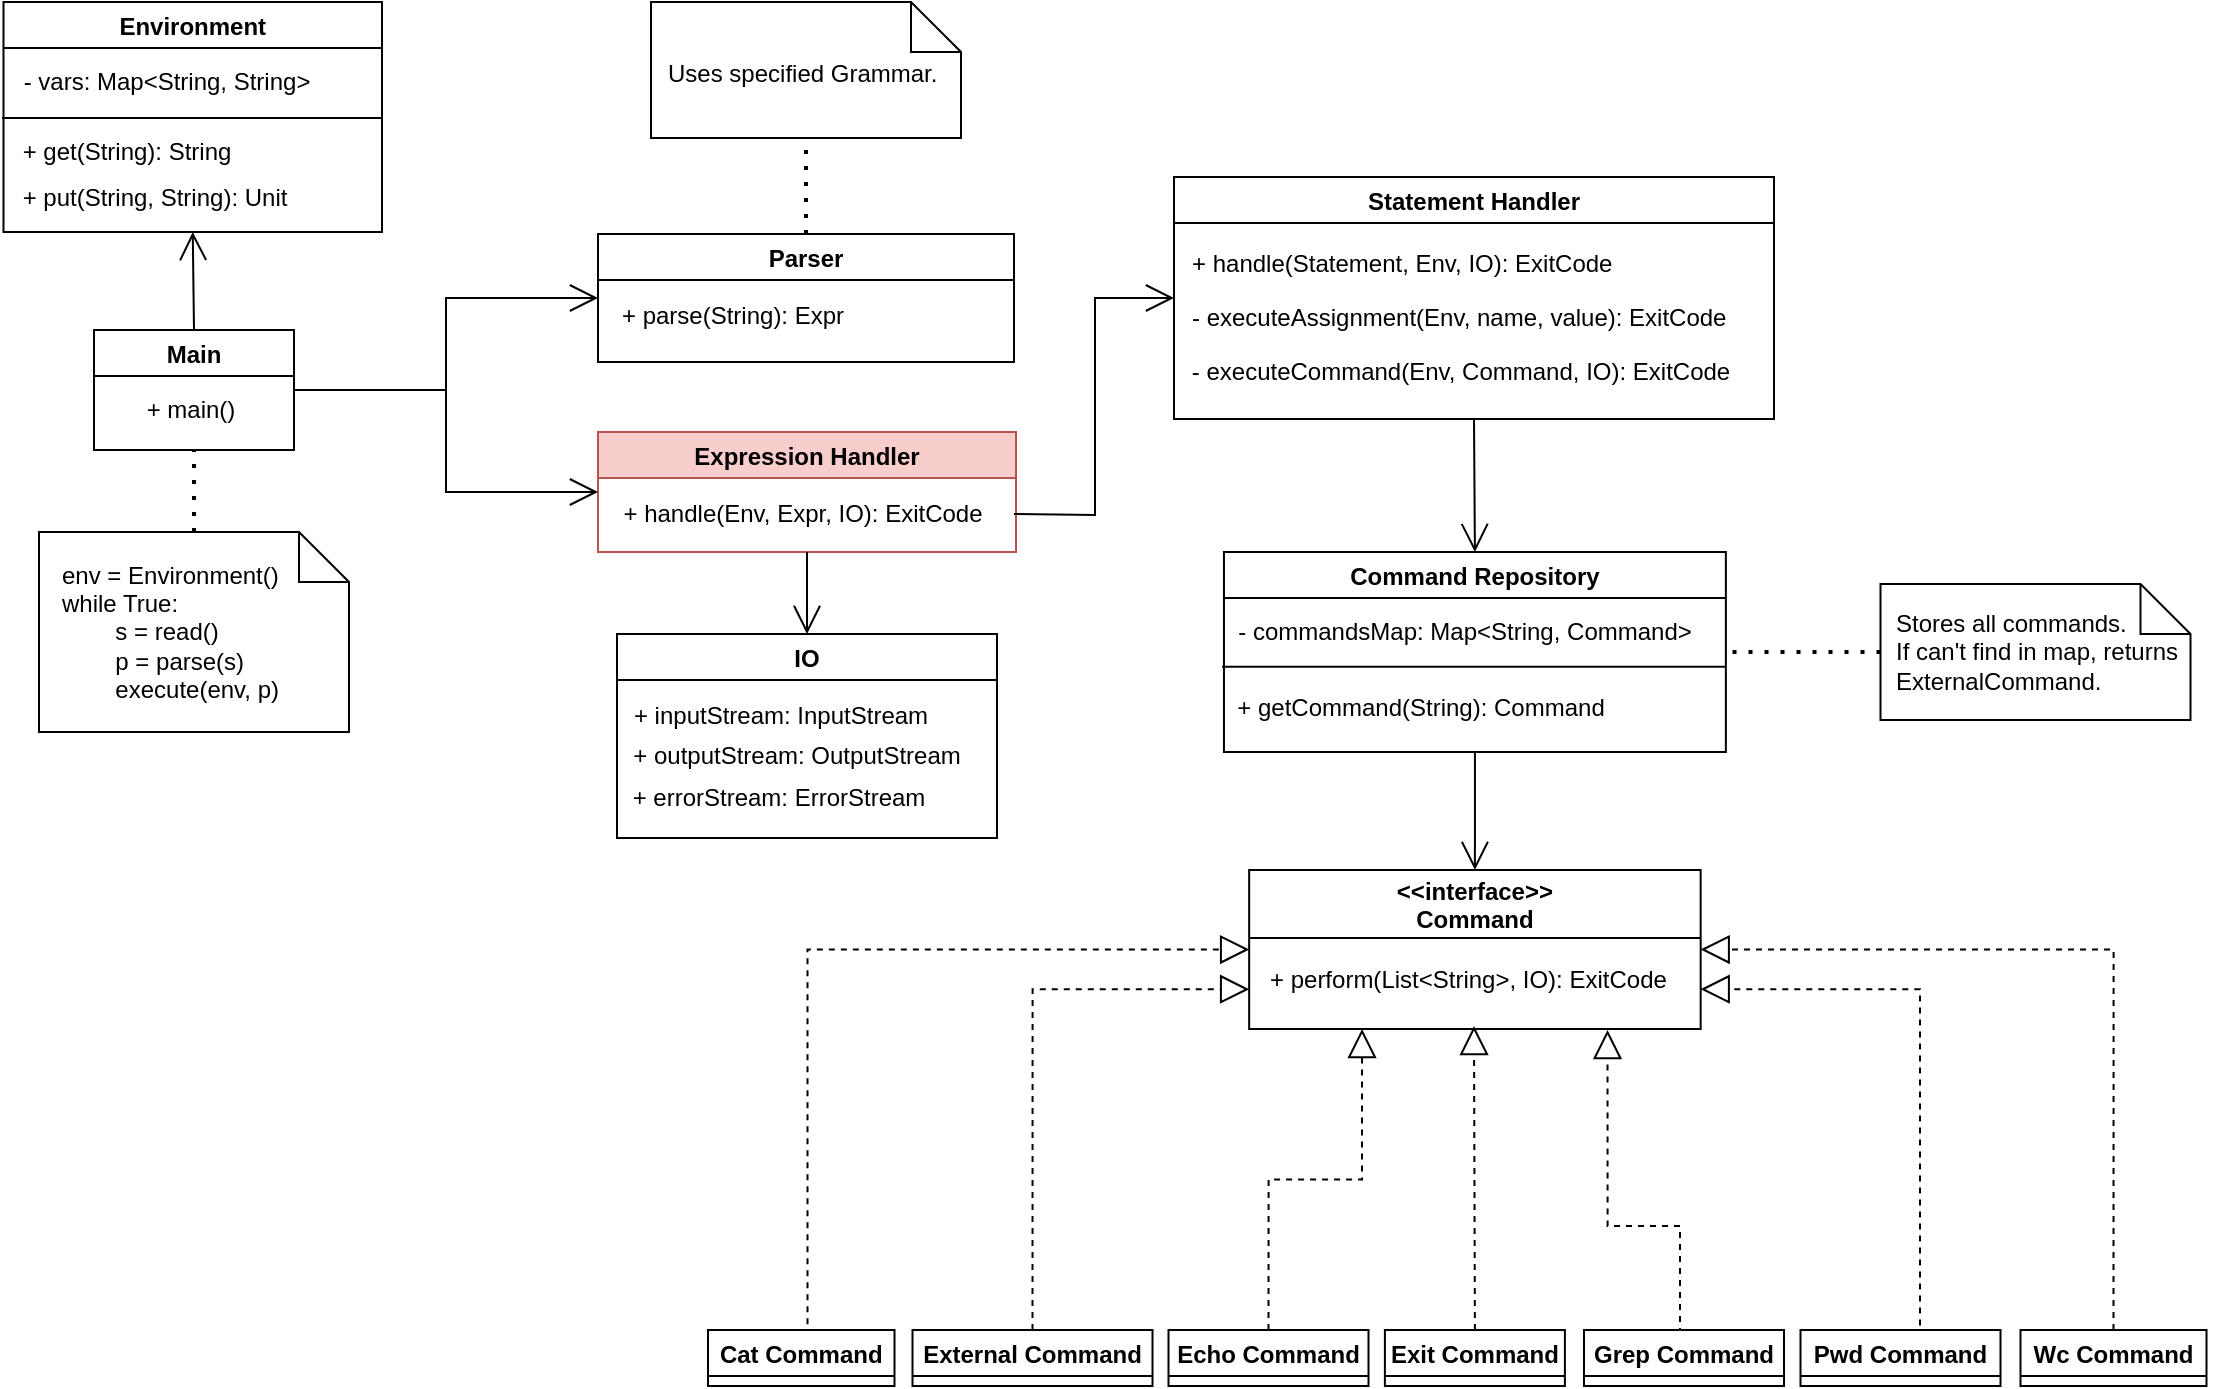 <mxfile version="16.6.1" type="device"><diagram id="C5RBs43oDa-KdzZeNtuy" name="Page-1"><mxGraphModel dx="1483" dy="831" grid="1" gridSize="10" guides="1" tooltips="1" connect="1" arrows="1" fold="1" page="1" pageScale="1" pageWidth="827" pageHeight="1169" math="0" shadow="0"><root><mxCell id="WIyWlLk6GJQsqaUBKTNV-0"/><mxCell id="WIyWlLk6GJQsqaUBKTNV-1" parent="WIyWlLk6GJQsqaUBKTNV-0"/><mxCell id="Cs-a5WnQPKpJlkeCqXBm-9" value="Main" style="swimlane;" parent="WIyWlLk6GJQsqaUBKTNV-1" vertex="1"><mxGeometry x="200" y="218" width="100" height="60" as="geometry"/></mxCell><mxCell id="Cs-a5WnQPKpJlkeCqXBm-11" value="+ main()" style="text;html=1;align=center;verticalAlign=middle;resizable=0;points=[];autosize=1;strokeColor=none;fillColor=none;" parent="Cs-a5WnQPKpJlkeCqXBm-9" vertex="1"><mxGeometry x="18" y="30" width="60" height="20" as="geometry"/></mxCell><mxCell id="Cs-a5WnQPKpJlkeCqXBm-18" value="Expression Handler" style="swimlane;fillColor=#f8cecc;strokeColor=#b85450;" parent="WIyWlLk6GJQsqaUBKTNV-1" vertex="1"><mxGeometry x="452" y="269" width="209" height="60" as="geometry"><mxRectangle x="450" y="283" width="150" height="23" as="alternateBounds"/></mxGeometry></mxCell><mxCell id="Cs-a5WnQPKpJlkeCqXBm-23" value="+ handle(Env,&amp;nbsp;Expr, IO): ExitCode" style="text;html=1;align=center;verticalAlign=middle;resizable=0;points=[];autosize=1;strokeColor=none;fillColor=none;" parent="Cs-a5WnQPKpJlkeCqXBm-18" vertex="1"><mxGeometry x="2.03" y="31" width="200" height="20" as="geometry"/></mxCell><mxCell id="Cs-a5WnQPKpJlkeCqXBm-25" value="Statement Handler" style="swimlane;" parent="WIyWlLk6GJQsqaUBKTNV-1" vertex="1"><mxGeometry x="740" y="141.5" width="300" height="121" as="geometry"/></mxCell><mxCell id="Cs-a5WnQPKpJlkeCqXBm-26" value="- executeAssignment(Env, name, value): ExitCode" style="text;html=1;align=left;verticalAlign=middle;resizable=0;points=[];autosize=1;strokeColor=none;fillColor=none;" parent="Cs-a5WnQPKpJlkeCqXBm-25" vertex="1"><mxGeometry x="7" y="60" width="280" height="20" as="geometry"/></mxCell><mxCell id="Cs-a5WnQPKpJlkeCqXBm-50" value="+ handle(&lt;span style=&quot;text-align: center&quot;&gt;Statement, Env&lt;/span&gt;&lt;span style=&quot;text-align: center&quot;&gt;, IO): ExitCode&lt;br&gt;&lt;/span&gt;" style="text;html=1;align=left;verticalAlign=middle;resizable=0;points=[];autosize=1;strokeColor=none;fillColor=none;" parent="Cs-a5WnQPKpJlkeCqXBm-25" vertex="1"><mxGeometry x="7" y="33" width="230" height="20" as="geometry"/></mxCell><mxCell id="Cs-a5WnQPKpJlkeCqXBm-67" value="&lt;div style=&quot;text-align: left&quot;&gt;&lt;span&gt;- executeCommand(Env, Command, IO): ExitCode&lt;/span&gt;&lt;/div&gt;" style="text;html=1;align=center;verticalAlign=middle;resizable=0;points=[];autosize=1;strokeColor=none;fillColor=none;" parent="Cs-a5WnQPKpJlkeCqXBm-25" vertex="1"><mxGeometry x="3" y="87" width="280" height="20" as="geometry"/></mxCell><mxCell id="Cs-a5WnQPKpJlkeCqXBm-36" value="" style="group" parent="WIyWlLk6GJQsqaUBKTNV-1" vertex="1" connectable="0"><mxGeometry x="154" y="54" width="190" height="115.0" as="geometry"/></mxCell><mxCell id="Cs-a5WnQPKpJlkeCqXBm-37" value="Environment" style="swimlane;" parent="Cs-a5WnQPKpJlkeCqXBm-36" vertex="1"><mxGeometry x="0.745" width="189.255" height="115.0" as="geometry"/></mxCell><mxCell id="Cs-a5WnQPKpJlkeCqXBm-42" value="- vars: Map&amp;lt;String, String&amp;gt;" style="text;html=1;align=center;verticalAlign=middle;resizable=0;points=[];autosize=1;strokeColor=none;fillColor=none;" parent="Cs-a5WnQPKpJlkeCqXBm-37" vertex="1"><mxGeometry x="1.0" y="30.003" width="160" height="20" as="geometry"/></mxCell><mxCell id="mYWh2hLh0e-K3i8SJHpq-7" value="" style="line;strokeWidth=1;fillColor=none;align=left;verticalAlign=middle;spacingTop=-1;spacingLeft=3;spacingRight=3;rotatable=0;labelPosition=right;points=[];portConstraint=eastwest;" vertex="1" parent="Cs-a5WnQPKpJlkeCqXBm-37"><mxGeometry x="-0.745" y="54" width="190" height="8" as="geometry"/></mxCell><mxCell id="uQDbTDQmtZZjswnNIoaJ-15" value="+ get(String): String" style="text;html=1;align=center;verticalAlign=middle;resizable=0;points=[];autosize=1;strokeColor=none;fillColor=none;" parent="Cs-a5WnQPKpJlkeCqXBm-37" vertex="1"><mxGeometry x="0.999" y="64.998" width="120" height="20" as="geometry"/></mxCell><mxCell id="Cs-a5WnQPKpJlkeCqXBm-100" value="+ put(String, String): Unit" style="text;html=1;align=center;verticalAlign=middle;resizable=0;points=[];autosize=1;strokeColor=none;fillColor=none;" parent="Cs-a5WnQPKpJlkeCqXBm-37" vertex="1"><mxGeometry x="-0.001" y="87.998" width="150" height="20" as="geometry"/></mxCell><mxCell id="BMXwAwMCUcNS7Uc-asqV-0" value="IO" style="swimlane;" parent="WIyWlLk6GJQsqaUBKTNV-1" vertex="1"><mxGeometry x="461.5" y="370" width="190" height="102" as="geometry"/></mxCell><mxCell id="BMXwAwMCUcNS7Uc-asqV-4" value="+ inputStream: InputStream" style="text;html=1;align=center;verticalAlign=middle;resizable=0;points=[];autosize=1;strokeColor=none;fillColor=none;" parent="BMXwAwMCUcNS7Uc-asqV-0" vertex="1"><mxGeometry x="1.0" y="30.5" width="160" height="20" as="geometry"/></mxCell><mxCell id="BMXwAwMCUcNS7Uc-asqV-5" value="+ outputStream: OutputStream" style="text;html=1;align=center;verticalAlign=middle;resizable=0;points=[];autosize=1;strokeColor=none;fillColor=none;" parent="BMXwAwMCUcNS7Uc-asqV-0" vertex="1"><mxGeometry x="-1" y="50.5" width="180" height="20" as="geometry"/></mxCell><mxCell id="uQDbTDQmtZZjswnNIoaJ-23" value="+ errorStream: ErrorStream" style="text;html=1;align=center;verticalAlign=middle;resizable=0;points=[];autosize=1;strokeColor=none;fillColor=none;" parent="BMXwAwMCUcNS7Uc-asqV-0" vertex="1"><mxGeometry y="71.5" width="160" height="20" as="geometry"/></mxCell><mxCell id="Cs-a5WnQPKpJlkeCqXBm-68" value="&lt;&lt;interface&gt;&gt;&#10;Command" style="swimlane;startSize=34;" parent="WIyWlLk6GJQsqaUBKTNV-1" vertex="1"><mxGeometry x="777.58" y="488" width="225.75" height="79.5" as="geometry"/></mxCell><mxCell id="Cs-a5WnQPKpJlkeCqXBm-76" value="+ perform(&lt;span&gt;List&amp;lt;String&amp;gt;, IO): ExitCode&lt;/span&gt;" style="text;html=1;align=left;verticalAlign=middle;resizable=0;points=[];autosize=1;strokeColor=none;fillColor=none;" parent="Cs-a5WnQPKpJlkeCqXBm-68" vertex="1"><mxGeometry x="8" y="44.5" width="210" height="20" as="geometry"/></mxCell><mxCell id="uQDbTDQmtZZjswnNIoaJ-9" value="" style="endArrow=block;dashed=1;endFill=0;endSize=12;html=1;rounded=0;exitX=0.5;exitY=0;exitDx=0;exitDy=0;" parent="WIyWlLk6GJQsqaUBKTNV-1" source="uQDbTDQmtZZjswnNIoaJ-30" edge="1"><mxGeometry width="160" relative="1" as="geometry"><mxPoint x="1024.25" y="738" as="sourcePoint"/><mxPoint x="890" y="566" as="targetPoint"/></mxGeometry></mxCell><mxCell id="uQDbTDQmtZZjswnNIoaJ-21" value="" style="shape=note2;boundedLbl=1;whiteSpace=wrap;html=1;size=25;verticalAlign=top;align=center;strokeColor=default;" parent="WIyWlLk6GJQsqaUBKTNV-1" vertex="1"><mxGeometry x="1093.25" y="345" width="155" height="68" as="geometry"/></mxCell><mxCell id="uQDbTDQmtZZjswnNIoaJ-22" value="" style="endArrow=none;dashed=1;html=1;dashPattern=1 3;strokeWidth=2;rounded=0;exitX=0;exitY=0.5;exitDx=0;exitDy=0;exitPerimeter=0;entryX=1;entryY=0.5;entryDx=0;entryDy=0;" parent="WIyWlLk6GJQsqaUBKTNV-1" source="uQDbTDQmtZZjswnNIoaJ-21" target="mYWh2hLh0e-K3i8SJHpq-15" edge="1"><mxGeometry width="50" height="50" relative="1" as="geometry"><mxPoint x="1653.25" y="470" as="sourcePoint"/><mxPoint x="1303.25" y="330" as="targetPoint"/></mxGeometry></mxCell><mxCell id="uQDbTDQmtZZjswnNIoaJ-24" value="" style="shape=note2;boundedLbl=1;whiteSpace=wrap;html=1;size=25;verticalAlign=top;align=center;strokeColor=default;" parent="WIyWlLk6GJQsqaUBKTNV-1" vertex="1"><mxGeometry x="172.5" y="319" width="155" height="100" as="geometry"/></mxCell><mxCell id="Cs-a5WnQPKpJlkeCqXBm-20" value="env = Environment()&lt;br&gt;while True:&lt;br&gt;&lt;div&gt;&lt;span style=&quot;white-space: pre&quot;&gt;&#9;&lt;/span&gt;&lt;span&gt;s = read()&lt;/span&gt;&lt;/div&gt;&lt;span style=&quot;white-space: pre&quot;&gt;&#9;&lt;/span&gt;p = parse(s)&lt;br&gt;&lt;span style=&quot;white-space: pre&quot;&gt;&#9;&lt;/span&gt;execute(env, p)" style="text;html=1;align=left;verticalAlign=middle;resizable=0;points=[];autosize=1;strokeColor=none;fillColor=none;" parent="WIyWlLk6GJQsqaUBKTNV-1" vertex="1"><mxGeometry x="181.5" y="329" width="120" height="80" as="geometry"/></mxCell><mxCell id="uQDbTDQmtZZjswnNIoaJ-26" value="&lt;span&gt;Stores all commands.&lt;br&gt;If can't find in map, returns&lt;br&gt;ExternalCommand.&lt;/span&gt;" style="text;html=1;align=left;verticalAlign=middle;resizable=0;points=[];autosize=1;strokeColor=none;fillColor=none;" parent="WIyWlLk6GJQsqaUBKTNV-1" vertex="1"><mxGeometry x="1099.25" y="354" width="160" height="50" as="geometry"/></mxCell><mxCell id="uQDbTDQmtZZjswnNIoaJ-28" value="" style="endArrow=none;dashed=1;html=1;dashPattern=1 3;strokeWidth=2;rounded=0;exitX=0.5;exitY=0;exitDx=0;exitDy=0;exitPerimeter=0;entryX=0.5;entryY=1;entryDx=0;entryDy=0;" parent="WIyWlLk6GJQsqaUBKTNV-1" source="uQDbTDQmtZZjswnNIoaJ-24" target="Cs-a5WnQPKpJlkeCqXBm-9" edge="1"><mxGeometry width="50" height="50" relative="1" as="geometry"><mxPoint x="248.66" y="320.0" as="sourcePoint"/><mxPoint x="220" y="290" as="targetPoint"/></mxGeometry></mxCell><mxCell id="uQDbTDQmtZZjswnNIoaJ-30" value="Exit Command" style="swimlane;" parent="WIyWlLk6GJQsqaUBKTNV-1" vertex="1"><mxGeometry x="845.45" y="718" width="90" height="28" as="geometry"/></mxCell><mxCell id="uQDbTDQmtZZjswnNIoaJ-31" value="Pwd Command" style="swimlane;" parent="WIyWlLk6GJQsqaUBKTNV-1" vertex="1"><mxGeometry x="1053.25" y="718" width="100" height="28" as="geometry"/></mxCell><mxCell id="uQDbTDQmtZZjswnNIoaJ-32" value="Wc Command" style="swimlane;" parent="WIyWlLk6GJQsqaUBKTNV-1" vertex="1"><mxGeometry x="1163.25" y="718" width="93" height="28" as="geometry"/></mxCell><mxCell id="uQDbTDQmtZZjswnNIoaJ-33" value="Echo Command" style="swimlane;" parent="WIyWlLk6GJQsqaUBKTNV-1" vertex="1"><mxGeometry x="737.25" y="718" width="100" height="28" as="geometry"/></mxCell><mxCell id="uQDbTDQmtZZjswnNIoaJ-34" value="Cat Command" style="swimlane;" parent="WIyWlLk6GJQsqaUBKTNV-1" vertex="1"><mxGeometry x="507" y="718" width="93.25" height="28" as="geometry"/></mxCell><mxCell id="uQDbTDQmtZZjswnNIoaJ-35" value="External Command" style="swimlane;" parent="WIyWlLk6GJQsqaUBKTNV-1" vertex="1"><mxGeometry x="609.25" y="718" width="120" height="28" as="geometry"/></mxCell><mxCell id="mYWh2hLh0e-K3i8SJHpq-0" value="Parser" style="swimlane;" vertex="1" parent="WIyWlLk6GJQsqaUBKTNV-1"><mxGeometry x="452" y="170" width="208" height="64" as="geometry"/></mxCell><mxCell id="Cs-a5WnQPKpJlkeCqXBm-12" value="" style="group" parent="mYWh2hLh0e-K3i8SJHpq-0" vertex="1" connectable="0"><mxGeometry x="-2" y="30.5" width="136" height="24.5" as="geometry"/></mxCell><mxCell id="Cs-a5WnQPKpJlkeCqXBm-2" value="+ parse(String): Expr" style="text;html=1;align=center;verticalAlign=middle;resizable=0;points=[];autosize=1;strokeColor=none;fillColor=none;" parent="Cs-a5WnQPKpJlkeCqXBm-12" vertex="1"><mxGeometry x="4.03" width="130" height="20" as="geometry"/></mxCell><mxCell id="mYWh2hLh0e-K3i8SJHpq-14" value="" style="group" vertex="1" connectable="0" parent="WIyWlLk6GJQsqaUBKTNV-1"><mxGeometry x="764.06" y="329" width="251.87" height="100" as="geometry"/></mxCell><mxCell id="mYWh2hLh0e-K3i8SJHpq-15" value="Command Repository" style="swimlane;" vertex="1" parent="mYWh2hLh0e-K3i8SJHpq-14"><mxGeometry x="0.926" width="250.944" height="100" as="geometry"/></mxCell><mxCell id="mYWh2hLh0e-K3i8SJHpq-16" value="&lt;span style=&quot;text-align: left&quot;&gt;- commandsMap: Map&amp;lt;String, Command&amp;gt;&lt;/span&gt;" style="text;html=1;align=center;verticalAlign=middle;resizable=0;points=[];autosize=1;strokeColor=none;fillColor=none;" vertex="1" parent="mYWh2hLh0e-K3i8SJHpq-15"><mxGeometry x="-0.004" y="30.089" width="240" height="20" as="geometry"/></mxCell><mxCell id="mYWh2hLh0e-K3i8SJHpq-17" value="" style="line;strokeWidth=1;fillColor=none;align=left;verticalAlign=middle;spacingTop=-1;spacingLeft=3;spacingRight=3;rotatable=0;labelPosition=right;points=[];portConstraint=eastwest;" vertex="1" parent="mYWh2hLh0e-K3i8SJHpq-15"><mxGeometry x="-0.929" y="53.91" width="251.873" height="6.96" as="geometry"/></mxCell><mxCell id="mYWh2hLh0e-K3i8SJHpq-18" value="&lt;span style=&quot;text-align: left&quot;&gt;+ getCommand(String): Command&lt;/span&gt;" style="text;html=1;align=center;verticalAlign=middle;resizable=0;points=[];autosize=1;strokeColor=none;fillColor=none;" vertex="1" parent="mYWh2hLh0e-K3i8SJHpq-15"><mxGeometry x="-1.852" y="67.868" width="200" height="20" as="geometry"/></mxCell><mxCell id="mYWh2hLh0e-K3i8SJHpq-21" value="" style="endArrow=block;dashed=1;endFill=0;endSize=12;html=1;rounded=0;edgeStyle=orthogonalEdgeStyle;exitX=0.5;exitY=0;exitDx=0;exitDy=0;" edge="1" parent="WIyWlLk6GJQsqaUBKTNV-1" source="mYWh2hLh0e-K3i8SJHpq-38"><mxGeometry width="160" relative="1" as="geometry"><mxPoint x="1010" y="696" as="sourcePoint"/><mxPoint x="956.75" y="568" as="targetPoint"/><Array as="points"><mxPoint x="993" y="718"/><mxPoint x="993" y="666"/><mxPoint x="957" y="666"/></Array></mxGeometry></mxCell><mxCell id="mYWh2hLh0e-K3i8SJHpq-22" value="" style="endArrow=block;dashed=1;endFill=0;endSize=12;html=1;rounded=0;exitX=0.5;exitY=0;exitDx=0;exitDy=0;entryX=1;entryY=0.5;entryDx=0;entryDy=0;edgeStyle=orthogonalEdgeStyle;" edge="1" parent="WIyWlLk6GJQsqaUBKTNV-1" source="uQDbTDQmtZZjswnNIoaJ-32" target="Cs-a5WnQPKpJlkeCqXBm-68"><mxGeometry width="160" relative="1" as="geometry"><mxPoint x="1104.75" y="688.5" as="sourcePoint"/><mxPoint x="1056.75" y="538.0" as="targetPoint"/></mxGeometry></mxCell><mxCell id="mYWh2hLh0e-K3i8SJHpq-24" value="" style="endArrow=block;dashed=1;endFill=0;endSize=12;html=1;rounded=0;exitX=0.5;exitY=0;exitDx=0;exitDy=0;edgeStyle=orthogonalEdgeStyle;entryX=0.25;entryY=1;entryDx=0;entryDy=0;" edge="1" parent="WIyWlLk6GJQsqaUBKTNV-1" source="uQDbTDQmtZZjswnNIoaJ-33" target="Cs-a5WnQPKpJlkeCqXBm-68"><mxGeometry width="160" relative="1" as="geometry"><mxPoint x="889.75" y="638" as="sourcePoint"/><mxPoint x="843.75" y="588" as="targetPoint"/></mxGeometry></mxCell><mxCell id="mYWh2hLh0e-K3i8SJHpq-25" value="" style="endArrow=block;dashed=1;endFill=0;endSize=12;html=1;rounded=0;exitX=0.5;exitY=0;exitDx=0;exitDy=0;edgeStyle=orthogonalEdgeStyle;entryX=0;entryY=0.75;entryDx=0;entryDy=0;" edge="1" parent="WIyWlLk6GJQsqaUBKTNV-1" source="uQDbTDQmtZZjswnNIoaJ-35" target="Cs-a5WnQPKpJlkeCqXBm-68"><mxGeometry width="160" relative="1" as="geometry"><mxPoint x="659.75" y="668" as="sourcePoint"/><mxPoint x="613.25" y="518" as="targetPoint"/></mxGeometry></mxCell><mxCell id="mYWh2hLh0e-K3i8SJHpq-26" value="" style="endArrow=block;dashed=1;endFill=0;endSize=12;html=1;rounded=0;exitX=0.5;exitY=0;exitDx=0;exitDy=0;edgeStyle=orthogonalEdgeStyle;entryX=0;entryY=0.5;entryDx=0;entryDy=0;" edge="1" parent="WIyWlLk6GJQsqaUBKTNV-1" source="uQDbTDQmtZZjswnNIoaJ-34" target="Cs-a5WnQPKpJlkeCqXBm-68"><mxGeometry width="160" relative="1" as="geometry"><mxPoint x="603.25" y="622.87" as="sourcePoint"/><mxPoint x="756.75" y="508" as="targetPoint"/><Array as="points"><mxPoint x="556.75" y="528"/></Array></mxGeometry></mxCell><mxCell id="mYWh2hLh0e-K3i8SJHpq-27" value="" style="endArrow=open;endFill=1;endSize=12;html=1;rounded=0;elbow=vertical;entryX=0.5;entryY=1;entryDx=0;entryDy=0;exitX=0.5;exitY=0;exitDx=0;exitDy=0;" edge="1" parent="WIyWlLk6GJQsqaUBKTNV-1" source="Cs-a5WnQPKpJlkeCqXBm-9" target="Cs-a5WnQPKpJlkeCqXBm-37"><mxGeometry width="160" relative="1" as="geometry"><mxPoint x="150" y="190" as="sourcePoint"/><mxPoint x="310" y="190" as="targetPoint"/></mxGeometry></mxCell><mxCell id="mYWh2hLh0e-K3i8SJHpq-28" value="" style="endArrow=open;endFill=1;endSize=12;html=1;rounded=0;elbow=vertical;exitX=1;exitY=0.5;exitDx=0;exitDy=0;entryX=0;entryY=0.5;entryDx=0;entryDy=0;edgeStyle=orthogonalEdgeStyle;" edge="1" parent="WIyWlLk6GJQsqaUBKTNV-1" source="Cs-a5WnQPKpJlkeCqXBm-9" target="mYWh2hLh0e-K3i8SJHpq-0"><mxGeometry width="160" relative="1" as="geometry"><mxPoint x="344.63" y="226.5" as="sourcePoint"/><mxPoint x="440" y="200" as="targetPoint"/></mxGeometry></mxCell><mxCell id="mYWh2hLh0e-K3i8SJHpq-29" value="" style="endArrow=open;endFill=1;endSize=12;html=1;rounded=0;elbow=vertical;exitX=1;exitY=0.5;exitDx=0;exitDy=0;entryX=0;entryY=0.5;entryDx=0;entryDy=0;edgeStyle=orthogonalEdgeStyle;" edge="1" parent="WIyWlLk6GJQsqaUBKTNV-1" source="Cs-a5WnQPKpJlkeCqXBm-9" target="Cs-a5WnQPKpJlkeCqXBm-18"><mxGeometry width="160" relative="1" as="geometry"><mxPoint x="310" y="258" as="sourcePoint"/><mxPoint x="462" y="212" as="targetPoint"/></mxGeometry></mxCell><mxCell id="mYWh2hLh0e-K3i8SJHpq-30" value="" style="endArrow=open;endFill=1;endSize=12;html=1;rounded=0;elbow=vertical;entryX=0.5;entryY=0;entryDx=0;entryDy=0;exitX=0.5;exitY=1;exitDx=0;exitDy=0;" edge="1" parent="WIyWlLk6GJQsqaUBKTNV-1" source="Cs-a5WnQPKpJlkeCqXBm-18" target="BMXwAwMCUcNS7Uc-asqV-0"><mxGeometry width="160" relative="1" as="geometry"><mxPoint x="390.63" y="489" as="sourcePoint"/><mxPoint x="390.002" y="440" as="targetPoint"/></mxGeometry></mxCell><mxCell id="mYWh2hLh0e-K3i8SJHpq-31" value="" style="endArrow=open;endFill=1;endSize=12;html=1;rounded=0;elbow=vertical;entryX=0;entryY=0.5;entryDx=0;entryDy=0;edgeStyle=orthogonalEdgeStyle;" edge="1" parent="WIyWlLk6GJQsqaUBKTNV-1" target="Cs-a5WnQPKpJlkeCqXBm-25"><mxGeometry width="160" relative="1" as="geometry"><mxPoint x="660" y="310" as="sourcePoint"/><mxPoint x="690.002" y="218" as="targetPoint"/></mxGeometry></mxCell><mxCell id="mYWh2hLh0e-K3i8SJHpq-35" value="" style="endArrow=block;dashed=1;endFill=0;endSize=12;html=1;rounded=0;edgeStyle=orthogonalEdgeStyle;exitX=0.5;exitY=0;exitDx=0;exitDy=0;entryX=1;entryY=0.75;entryDx=0;entryDy=0;" edge="1" parent="WIyWlLk6GJQsqaUBKTNV-1" source="uQDbTDQmtZZjswnNIoaJ-31" target="Cs-a5WnQPKpJlkeCqXBm-68"><mxGeometry width="160" relative="1" as="geometry"><mxPoint x="1140" y="666" as="sourcePoint"/><mxPoint x="1020" y="556" as="targetPoint"/><Array as="points"><mxPoint x="1113" y="666"/><mxPoint x="1113" y="666"/><mxPoint x="1113" y="548"/></Array></mxGeometry></mxCell><mxCell id="mYWh2hLh0e-K3i8SJHpq-36" value="" style="endArrow=open;endFill=1;endSize=12;html=1;rounded=0;elbow=vertical;entryX=0.5;entryY=0;entryDx=0;entryDy=0;exitX=0.5;exitY=1;exitDx=0;exitDy=0;" edge="1" parent="WIyWlLk6GJQsqaUBKTNV-1" source="Cs-a5WnQPKpJlkeCqXBm-25" target="mYWh2hLh0e-K3i8SJHpq-15"><mxGeometry width="160" relative="1" as="geometry"><mxPoint x="260" y="228" as="sourcePoint"/><mxPoint x="259.372" y="179" as="targetPoint"/></mxGeometry></mxCell><mxCell id="mYWh2hLh0e-K3i8SJHpq-37" value="" style="endArrow=open;endFill=1;endSize=12;html=1;rounded=0;elbow=vertical;entryX=0.5;entryY=0;entryDx=0;entryDy=0;exitX=0.5;exitY=1;exitDx=0;exitDy=0;" edge="1" parent="WIyWlLk6GJQsqaUBKTNV-1" source="mYWh2hLh0e-K3i8SJHpq-15" target="Cs-a5WnQPKpJlkeCqXBm-68"><mxGeometry width="160" relative="1" as="geometry"><mxPoint x="888" y="450" as="sourcePoint"/><mxPoint x="889.898" y="502" as="targetPoint"/></mxGeometry></mxCell><mxCell id="mYWh2hLh0e-K3i8SJHpq-38" value="Grep Command" style="swimlane;" vertex="1" parent="WIyWlLk6GJQsqaUBKTNV-1"><mxGeometry x="945" y="718" width="100" height="28" as="geometry"/></mxCell><mxCell id="mYWh2hLh0e-K3i8SJHpq-40" value="" style="shape=note2;boundedLbl=1;whiteSpace=wrap;html=1;size=25;verticalAlign=top;align=center;strokeColor=default;" vertex="1" parent="WIyWlLk6GJQsqaUBKTNV-1"><mxGeometry x="478.5" y="54" width="155" height="68" as="geometry"/></mxCell><mxCell id="mYWh2hLh0e-K3i8SJHpq-41" value="Uses specified Grammar." style="text;html=1;align=left;verticalAlign=middle;resizable=0;points=[];autosize=1;strokeColor=none;fillColor=none;" vertex="1" parent="WIyWlLk6GJQsqaUBKTNV-1"><mxGeometry x="484.5" y="80" width="150" height="20" as="geometry"/></mxCell><mxCell id="mYWh2hLh0e-K3i8SJHpq-42" value="" style="endArrow=none;dashed=1;html=1;dashPattern=1 3;strokeWidth=2;rounded=0;exitX=0.5;exitY=0;exitDx=0;exitDy=0;entryX=0.5;entryY=1;entryDx=0;entryDy=0;entryPerimeter=0;" edge="1" parent="WIyWlLk6GJQsqaUBKTNV-1" source="mYWh2hLh0e-K3i8SJHpq-0" target="mYWh2hLh0e-K3i8SJHpq-40"><mxGeometry width="50" height="50" relative="1" as="geometry"><mxPoint x="260" y="329" as="sourcePoint"/><mxPoint x="260" y="288" as="targetPoint"/></mxGeometry></mxCell></root></mxGraphModel></diagram></mxfile>